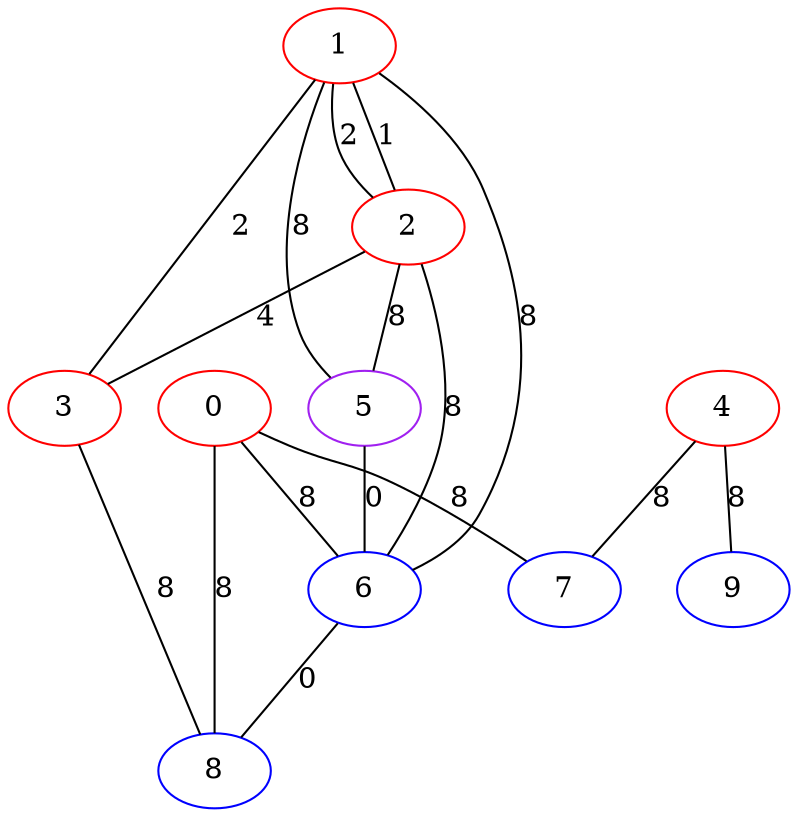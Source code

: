 graph "" {
0 [color=red, weight=1];
1 [color=red, weight=1];
2 [color=red, weight=1];
3 [color=red, weight=1];
4 [color=red, weight=1];
5 [color=purple, weight=4];
6 [color=blue, weight=3];
7 [color=blue, weight=3];
8 [color=blue, weight=3];
9 [color=blue, weight=3];
0 -- 8  [key=0, label=8];
0 -- 6  [key=0, label=8];
0 -- 7  [key=0, label=8];
1 -- 2  [key=0, label=1];
1 -- 2  [key=1, label=2];
1 -- 3  [key=0, label=2];
1 -- 5  [key=0, label=8];
1 -- 6  [key=0, label=8];
2 -- 3  [key=0, label=4];
2 -- 5  [key=0, label=8];
2 -- 6  [key=0, label=8];
3 -- 8  [key=0, label=8];
4 -- 9  [key=0, label=8];
4 -- 7  [key=0, label=8];
5 -- 6  [key=0, label=0];
6 -- 8  [key=0, label=0];
}
